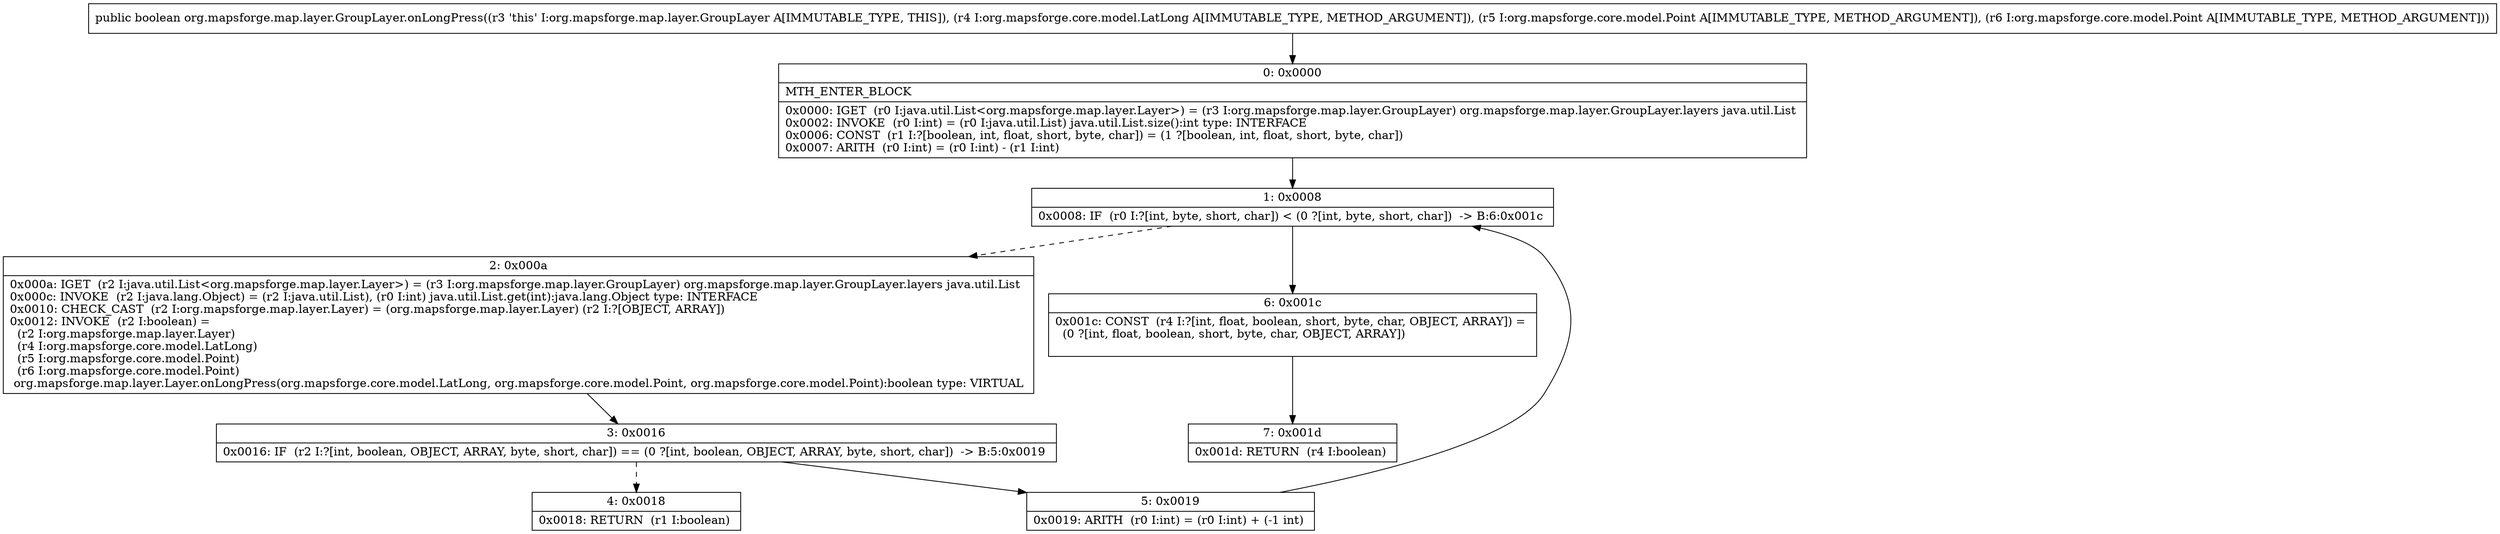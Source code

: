 digraph "CFG fororg.mapsforge.map.layer.GroupLayer.onLongPress(Lorg\/mapsforge\/core\/model\/LatLong;Lorg\/mapsforge\/core\/model\/Point;Lorg\/mapsforge\/core\/model\/Point;)Z" {
Node_0 [shape=record,label="{0\:\ 0x0000|MTH_ENTER_BLOCK\l|0x0000: IGET  (r0 I:java.util.List\<org.mapsforge.map.layer.Layer\>) = (r3 I:org.mapsforge.map.layer.GroupLayer) org.mapsforge.map.layer.GroupLayer.layers java.util.List \l0x0002: INVOKE  (r0 I:int) = (r0 I:java.util.List) java.util.List.size():int type: INTERFACE \l0x0006: CONST  (r1 I:?[boolean, int, float, short, byte, char]) = (1 ?[boolean, int, float, short, byte, char]) \l0x0007: ARITH  (r0 I:int) = (r0 I:int) \- (r1 I:int) \l}"];
Node_1 [shape=record,label="{1\:\ 0x0008|0x0008: IF  (r0 I:?[int, byte, short, char]) \< (0 ?[int, byte, short, char])  \-\> B:6:0x001c \l}"];
Node_2 [shape=record,label="{2\:\ 0x000a|0x000a: IGET  (r2 I:java.util.List\<org.mapsforge.map.layer.Layer\>) = (r3 I:org.mapsforge.map.layer.GroupLayer) org.mapsforge.map.layer.GroupLayer.layers java.util.List \l0x000c: INVOKE  (r2 I:java.lang.Object) = (r2 I:java.util.List), (r0 I:int) java.util.List.get(int):java.lang.Object type: INTERFACE \l0x0010: CHECK_CAST  (r2 I:org.mapsforge.map.layer.Layer) = (org.mapsforge.map.layer.Layer) (r2 I:?[OBJECT, ARRAY]) \l0x0012: INVOKE  (r2 I:boolean) = \l  (r2 I:org.mapsforge.map.layer.Layer)\l  (r4 I:org.mapsforge.core.model.LatLong)\l  (r5 I:org.mapsforge.core.model.Point)\l  (r6 I:org.mapsforge.core.model.Point)\l org.mapsforge.map.layer.Layer.onLongPress(org.mapsforge.core.model.LatLong, org.mapsforge.core.model.Point, org.mapsforge.core.model.Point):boolean type: VIRTUAL \l}"];
Node_3 [shape=record,label="{3\:\ 0x0016|0x0016: IF  (r2 I:?[int, boolean, OBJECT, ARRAY, byte, short, char]) == (0 ?[int, boolean, OBJECT, ARRAY, byte, short, char])  \-\> B:5:0x0019 \l}"];
Node_4 [shape=record,label="{4\:\ 0x0018|0x0018: RETURN  (r1 I:boolean) \l}"];
Node_5 [shape=record,label="{5\:\ 0x0019|0x0019: ARITH  (r0 I:int) = (r0 I:int) + (\-1 int) \l}"];
Node_6 [shape=record,label="{6\:\ 0x001c|0x001c: CONST  (r4 I:?[int, float, boolean, short, byte, char, OBJECT, ARRAY]) = \l  (0 ?[int, float, boolean, short, byte, char, OBJECT, ARRAY])\l \l}"];
Node_7 [shape=record,label="{7\:\ 0x001d|0x001d: RETURN  (r4 I:boolean) \l}"];
MethodNode[shape=record,label="{public boolean org.mapsforge.map.layer.GroupLayer.onLongPress((r3 'this' I:org.mapsforge.map.layer.GroupLayer A[IMMUTABLE_TYPE, THIS]), (r4 I:org.mapsforge.core.model.LatLong A[IMMUTABLE_TYPE, METHOD_ARGUMENT]), (r5 I:org.mapsforge.core.model.Point A[IMMUTABLE_TYPE, METHOD_ARGUMENT]), (r6 I:org.mapsforge.core.model.Point A[IMMUTABLE_TYPE, METHOD_ARGUMENT])) }"];
MethodNode -> Node_0;
Node_0 -> Node_1;
Node_1 -> Node_2[style=dashed];
Node_1 -> Node_6;
Node_2 -> Node_3;
Node_3 -> Node_4[style=dashed];
Node_3 -> Node_5;
Node_5 -> Node_1;
Node_6 -> Node_7;
}

